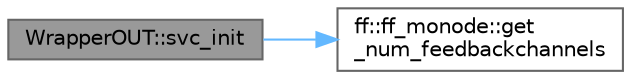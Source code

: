 digraph "WrapperOUT::svc_init"
{
 // LATEX_PDF_SIZE
  bgcolor="transparent";
  edge [fontname=Helvetica,fontsize=10,labelfontname=Helvetica,labelfontsize=10];
  node [fontname=Helvetica,fontsize=10,shape=box,height=0.2,width=0.4];
  rankdir="LR";
  Node1 [id="Node000001",label="WrapperOUT::svc_init",height=0.2,width=0.4,color="gray40", fillcolor="grey60", style="filled", fontcolor="black",tooltip="Service initialisation"];
  Node1 -> Node2 [id="edge2_Node000001_Node000002",color="steelblue1",style="solid",tooltip=" "];
  Node2 [id="Node000002",label="ff::ff_monode::get\l_num_feedbackchannels",height=0.2,width=0.4,color="grey40", fillcolor="white", style="filled",URL="$classff_1_1ff__monode.html#a9ad5700f212405c1cb9ea200f1c29a08",tooltip=" "];
}
